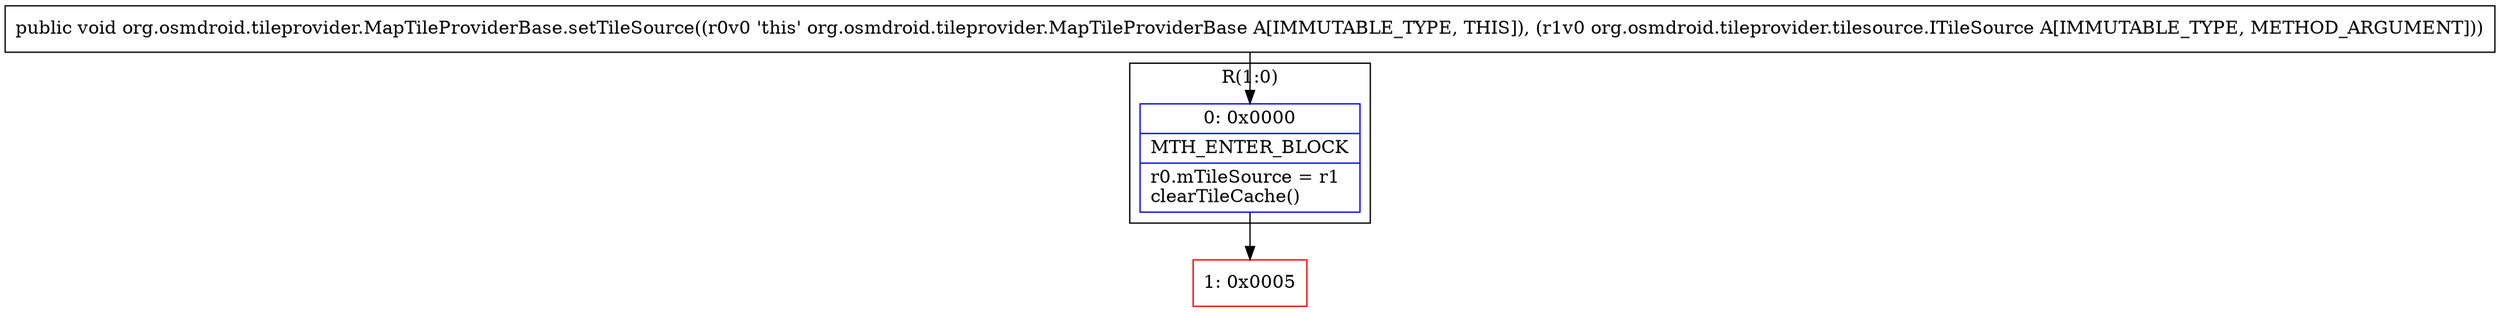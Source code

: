 digraph "CFG fororg.osmdroid.tileprovider.MapTileProviderBase.setTileSource(Lorg\/osmdroid\/tileprovider\/tilesource\/ITileSource;)V" {
subgraph cluster_Region_1287706522 {
label = "R(1:0)";
node [shape=record,color=blue];
Node_0 [shape=record,label="{0\:\ 0x0000|MTH_ENTER_BLOCK\l|r0.mTileSource = r1\lclearTileCache()\l}"];
}
Node_1 [shape=record,color=red,label="{1\:\ 0x0005}"];
MethodNode[shape=record,label="{public void org.osmdroid.tileprovider.MapTileProviderBase.setTileSource((r0v0 'this' org.osmdroid.tileprovider.MapTileProviderBase A[IMMUTABLE_TYPE, THIS]), (r1v0 org.osmdroid.tileprovider.tilesource.ITileSource A[IMMUTABLE_TYPE, METHOD_ARGUMENT])) }"];
MethodNode -> Node_0;
Node_0 -> Node_1;
}


